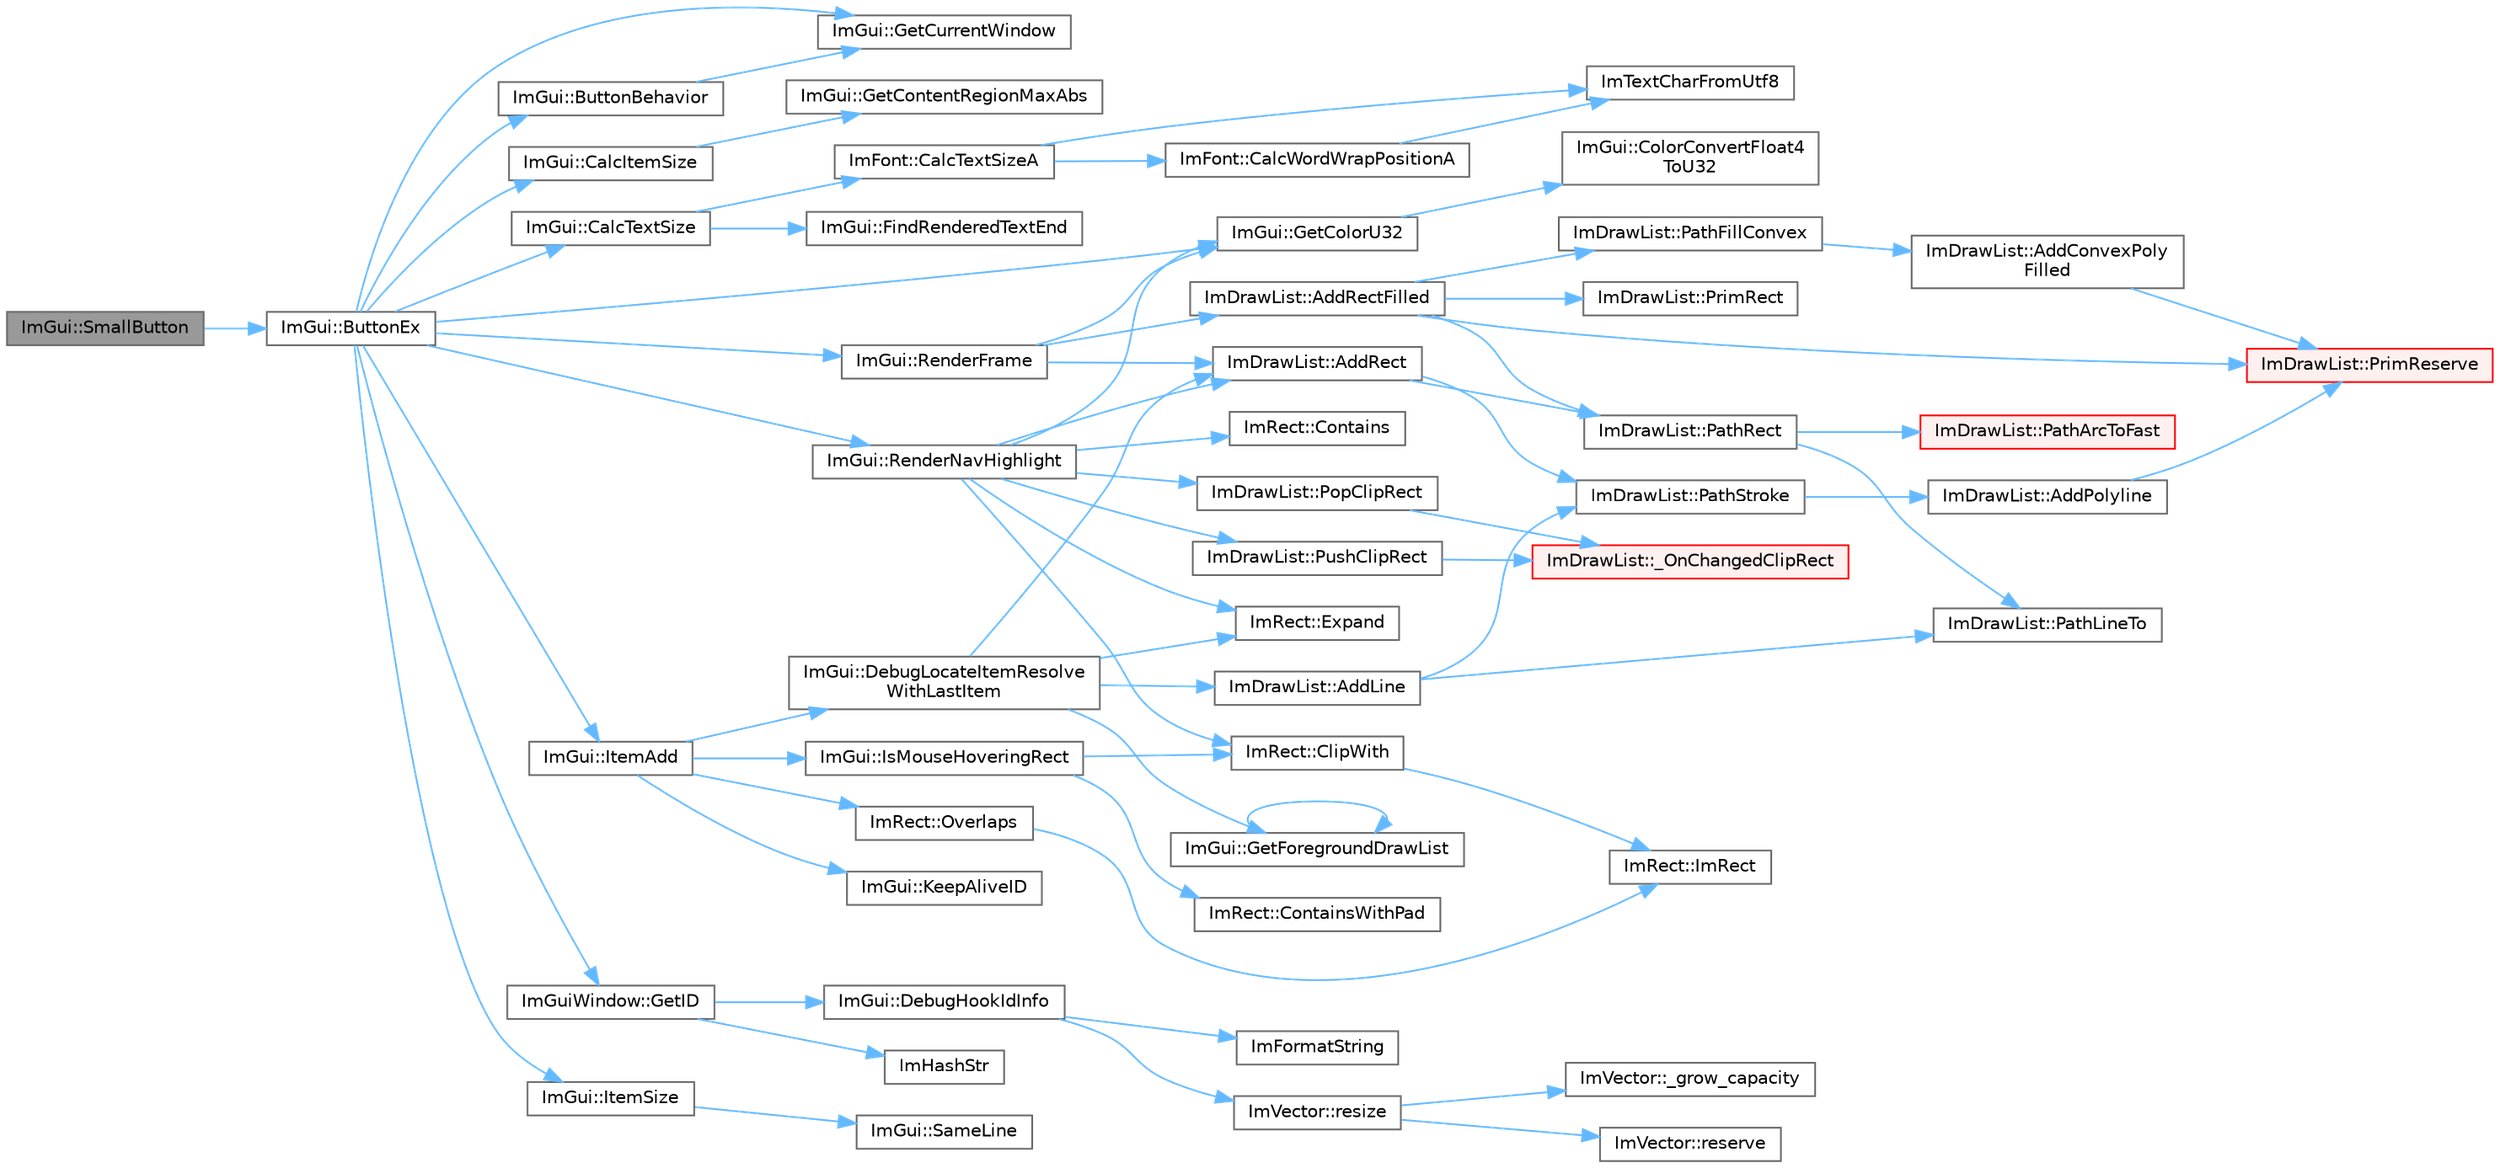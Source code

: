 digraph "ImGui::SmallButton"
{
 // LATEX_PDF_SIZE
  bgcolor="transparent";
  edge [fontname=Helvetica,fontsize=10,labelfontname=Helvetica,labelfontsize=10];
  node [fontname=Helvetica,fontsize=10,shape=box,height=0.2,width=0.4];
  rankdir="LR";
  Node1 [id="Node000001",label="ImGui::SmallButton",height=0.2,width=0.4,color="gray40", fillcolor="grey60", style="filled", fontcolor="black",tooltip=" "];
  Node1 -> Node2 [id="edge1_Node000001_Node000002",color="steelblue1",style="solid",tooltip=" "];
  Node2 [id="Node000002",label="ImGui::ButtonEx",height=0.2,width=0.4,color="grey40", fillcolor="white", style="filled",URL="$namespace_im_gui.html#ae479220c66b039874c6e4c9e9b22849f",tooltip=" "];
  Node2 -> Node3 [id="edge2_Node000002_Node000003",color="steelblue1",style="solid",tooltip=" "];
  Node3 [id="Node000003",label="ImGui::ButtonBehavior",height=0.2,width=0.4,color="grey40", fillcolor="white", style="filled",URL="$namespace_im_gui.html#a65a4f18b1bc8ce0f351687922089f374",tooltip=" "];
  Node3 -> Node4 [id="edge3_Node000003_Node000004",color="steelblue1",style="solid",tooltip=" "];
  Node4 [id="Node000004",label="ImGui::GetCurrentWindow",height=0.2,width=0.4,color="grey40", fillcolor="white", style="filled",URL="$namespace_im_gui.html#ac452417b5004ca16a814a72cff153526",tooltip=" "];
  Node2 -> Node5 [id="edge4_Node000002_Node000005",color="steelblue1",style="solid",tooltip=" "];
  Node5 [id="Node000005",label="ImGui::CalcItemSize",height=0.2,width=0.4,color="grey40", fillcolor="white", style="filled",URL="$namespace_im_gui.html#acaef0497f7982dd98bf215e50129cd9b",tooltip=" "];
  Node5 -> Node6 [id="edge5_Node000005_Node000006",color="steelblue1",style="solid",tooltip=" "];
  Node6 [id="Node000006",label="ImGui::GetContentRegionMaxAbs",height=0.2,width=0.4,color="grey40", fillcolor="white", style="filled",URL="$namespace_im_gui.html#adc4d9b0d735ffae1f1598c4df038024c",tooltip=" "];
  Node2 -> Node7 [id="edge6_Node000002_Node000007",color="steelblue1",style="solid",tooltip=" "];
  Node7 [id="Node000007",label="ImGui::CalcTextSize",height=0.2,width=0.4,color="grey40", fillcolor="white", style="filled",URL="$namespace_im_gui.html#a848b9db6cc4a186751c0ecebcaadc33b",tooltip=" "];
  Node7 -> Node8 [id="edge7_Node000007_Node000008",color="steelblue1",style="solid",tooltip=" "];
  Node8 [id="Node000008",label="ImFont::CalcTextSizeA",height=0.2,width=0.4,color="grey40", fillcolor="white", style="filled",URL="$struct_im_font.html#ad67f64fd206ad197f4b93b1a1ae27cfe",tooltip=" "];
  Node8 -> Node9 [id="edge8_Node000008_Node000009",color="steelblue1",style="solid",tooltip=" "];
  Node9 [id="Node000009",label="ImFont::CalcWordWrapPositionA",height=0.2,width=0.4,color="grey40", fillcolor="white", style="filled",URL="$struct_im_font.html#a3781bb82a1ceba919cb6c98a398c7a67",tooltip=" "];
  Node9 -> Node10 [id="edge9_Node000009_Node000010",color="steelblue1",style="solid",tooltip=" "];
  Node10 [id="Node000010",label="ImTextCharFromUtf8",height=0.2,width=0.4,color="grey40", fillcolor="white", style="filled",URL="$imgui_8cpp.html#abee86973b9888938f748a7850c2c0ff3",tooltip=" "];
  Node8 -> Node10 [id="edge10_Node000008_Node000010",color="steelblue1",style="solid",tooltip=" "];
  Node7 -> Node11 [id="edge11_Node000007_Node000011",color="steelblue1",style="solid",tooltip=" "];
  Node11 [id="Node000011",label="ImGui::FindRenderedTextEnd",height=0.2,width=0.4,color="grey40", fillcolor="white", style="filled",URL="$namespace_im_gui.html#a7671e1dbc803a31b06081b52a771d83f",tooltip=" "];
  Node2 -> Node12 [id="edge12_Node000002_Node000012",color="steelblue1",style="solid",tooltip=" "];
  Node12 [id="Node000012",label="ImGui::GetColorU32",height=0.2,width=0.4,color="grey40", fillcolor="white", style="filled",URL="$namespace_im_gui.html#a0de2d9bd347d9866511eb8d014e62556",tooltip=" "];
  Node12 -> Node13 [id="edge13_Node000012_Node000013",color="steelblue1",style="solid",tooltip=" "];
  Node13 [id="Node000013",label="ImGui::ColorConvertFloat4\lToU32",height=0.2,width=0.4,color="grey40", fillcolor="white", style="filled",URL="$namespace_im_gui.html#abe2691de0b1a71c774ab24cc91564a94",tooltip=" "];
  Node2 -> Node4 [id="edge14_Node000002_Node000004",color="steelblue1",style="solid",tooltip=" "];
  Node2 -> Node14 [id="edge15_Node000002_Node000014",color="steelblue1",style="solid",tooltip=" "];
  Node14 [id="Node000014",label="ImGuiWindow::GetID",height=0.2,width=0.4,color="grey40", fillcolor="white", style="filled",URL="$struct_im_gui_window.html#a66400a63bc0b54d7d29e08d1b1b1a42b",tooltip=" "];
  Node14 -> Node15 [id="edge16_Node000014_Node000015",color="steelblue1",style="solid",tooltip=" "];
  Node15 [id="Node000015",label="ImGui::DebugHookIdInfo",height=0.2,width=0.4,color="grey40", fillcolor="white", style="filled",URL="$namespace_im_gui.html#a5487269f4cb9fb809fd3e797411ed2d7",tooltip=" "];
  Node15 -> Node16 [id="edge17_Node000015_Node000016",color="steelblue1",style="solid",tooltip=" "];
  Node16 [id="Node000016",label="ImFormatString",height=0.2,width=0.4,color="grey40", fillcolor="white", style="filled",URL="$imgui_8cpp.html#a75ccaf7d676b1f567ba888ae42ac3809",tooltip=" "];
  Node15 -> Node17 [id="edge18_Node000015_Node000017",color="steelblue1",style="solid",tooltip=" "];
  Node17 [id="Node000017",label="ImVector::resize",height=0.2,width=0.4,color="grey40", fillcolor="white", style="filled",URL="$struct_im_vector.html#ac371dd62e56ae486b1a5038cf07eee56",tooltip=" "];
  Node17 -> Node18 [id="edge19_Node000017_Node000018",color="steelblue1",style="solid",tooltip=" "];
  Node18 [id="Node000018",label="ImVector::_grow_capacity",height=0.2,width=0.4,color="grey40", fillcolor="white", style="filled",URL="$struct_im_vector.html#a3a097635d464b1b70dc7d59996a88b28",tooltip=" "];
  Node17 -> Node19 [id="edge20_Node000017_Node000019",color="steelblue1",style="solid",tooltip=" "];
  Node19 [id="Node000019",label="ImVector::reserve",height=0.2,width=0.4,color="grey40", fillcolor="white", style="filled",URL="$struct_im_vector.html#a0f14f5736c3372157856eebb67123b75",tooltip=" "];
  Node14 -> Node20 [id="edge21_Node000014_Node000020",color="steelblue1",style="solid",tooltip=" "];
  Node20 [id="Node000020",label="ImHashStr",height=0.2,width=0.4,color="grey40", fillcolor="white", style="filled",URL="$imgui_8cpp.html#ab6659b5d67f7a3369e099ce890e12223",tooltip=" "];
  Node2 -> Node21 [id="edge22_Node000002_Node000021",color="steelblue1",style="solid",tooltip=" "];
  Node21 [id="Node000021",label="ImGui::ItemAdd",height=0.2,width=0.4,color="grey40", fillcolor="white", style="filled",URL="$namespace_im_gui.html#a5de8ecd4c80efdca1af7329a2a48121c",tooltip=" "];
  Node21 -> Node22 [id="edge23_Node000021_Node000022",color="steelblue1",style="solid",tooltip=" "];
  Node22 [id="Node000022",label="ImGui::DebugLocateItemResolve\lWithLastItem",height=0.2,width=0.4,color="grey40", fillcolor="white", style="filled",URL="$namespace_im_gui.html#ae8ab0d7dfc90af8e82db3ed9e7829219",tooltip=" "];
  Node22 -> Node23 [id="edge24_Node000022_Node000023",color="steelblue1",style="solid",tooltip=" "];
  Node23 [id="Node000023",label="ImDrawList::AddLine",height=0.2,width=0.4,color="grey40", fillcolor="white", style="filled",URL="$struct_im_draw_list.html#aa21e5a1c6e00239581f97d344fc0db61",tooltip=" "];
  Node23 -> Node24 [id="edge25_Node000023_Node000024",color="steelblue1",style="solid",tooltip=" "];
  Node24 [id="Node000024",label="ImDrawList::PathLineTo",height=0.2,width=0.4,color="grey40", fillcolor="white", style="filled",URL="$struct_im_draw_list.html#a828d944325ed58d8b57abd3647bffaaf",tooltip=" "];
  Node23 -> Node25 [id="edge26_Node000023_Node000025",color="steelblue1",style="solid",tooltip=" "];
  Node25 [id="Node000025",label="ImDrawList::PathStroke",height=0.2,width=0.4,color="grey40", fillcolor="white", style="filled",URL="$struct_im_draw_list.html#a60bf9040ef3d09b39c4ba8f5a2a68ae9",tooltip=" "];
  Node25 -> Node26 [id="edge27_Node000025_Node000026",color="steelblue1",style="solid",tooltip=" "];
  Node26 [id="Node000026",label="ImDrawList::AddPolyline",height=0.2,width=0.4,color="grey40", fillcolor="white", style="filled",URL="$struct_im_draw_list.html#abc568847b1113e624456436bfab1b307",tooltip=" "];
  Node26 -> Node27 [id="edge28_Node000026_Node000027",color="steelblue1",style="solid",tooltip=" "];
  Node27 [id="Node000027",label="ImDrawList::PrimReserve",height=0.2,width=0.4,color="red", fillcolor="#FFF0F0", style="filled",URL="$struct_im_draw_list.html#a879aa38dbfb0344e3e023d65c002c7d7",tooltip=" "];
  Node22 -> Node30 [id="edge29_Node000022_Node000030",color="steelblue1",style="solid",tooltip=" "];
  Node30 [id="Node000030",label="ImDrawList::AddRect",height=0.2,width=0.4,color="grey40", fillcolor="white", style="filled",URL="$struct_im_draw_list.html#ad96f10a3e954fe0c5b7c96d4e205af7b",tooltip=" "];
  Node30 -> Node31 [id="edge30_Node000030_Node000031",color="steelblue1",style="solid",tooltip=" "];
  Node31 [id="Node000031",label="ImDrawList::PathRect",height=0.2,width=0.4,color="grey40", fillcolor="white", style="filled",URL="$struct_im_draw_list.html#a2251eb264ed8b17a253c409787375053",tooltip=" "];
  Node31 -> Node32 [id="edge31_Node000031_Node000032",color="steelblue1",style="solid",tooltip=" "];
  Node32 [id="Node000032",label="ImDrawList::PathArcToFast",height=0.2,width=0.4,color="red", fillcolor="#FFF0F0", style="filled",URL="$struct_im_draw_list.html#a6d307c6de1a6522e76fa410e8fe96fcc",tooltip=" "];
  Node31 -> Node24 [id="edge32_Node000031_Node000024",color="steelblue1",style="solid",tooltip=" "];
  Node30 -> Node25 [id="edge33_Node000030_Node000025",color="steelblue1",style="solid",tooltip=" "];
  Node22 -> Node35 [id="edge34_Node000022_Node000035",color="steelblue1",style="solid",tooltip=" "];
  Node35 [id="Node000035",label="ImRect::Expand",height=0.2,width=0.4,color="grey40", fillcolor="white", style="filled",URL="$struct_im_rect.html#af33a7424c3341d08acd69da30c27c753",tooltip=" "];
  Node22 -> Node36 [id="edge35_Node000022_Node000036",color="steelblue1",style="solid",tooltip=" "];
  Node36 [id="Node000036",label="ImGui::GetForegroundDrawList",height=0.2,width=0.4,color="grey40", fillcolor="white", style="filled",URL="$namespace_im_gui.html#a718d48e3636f9df63e4820d0fef34e78",tooltip=" "];
  Node36 -> Node36 [id="edge36_Node000036_Node000036",color="steelblue1",style="solid",tooltip=" "];
  Node21 -> Node37 [id="edge37_Node000021_Node000037",color="steelblue1",style="solid",tooltip=" "];
  Node37 [id="Node000037",label="ImGui::IsMouseHoveringRect",height=0.2,width=0.4,color="grey40", fillcolor="white", style="filled",URL="$namespace_im_gui.html#ae0b8ea0e06c457316d6aed6c5b2a1c25",tooltip=" "];
  Node37 -> Node38 [id="edge38_Node000037_Node000038",color="steelblue1",style="solid",tooltip=" "];
  Node38 [id="Node000038",label="ImRect::ClipWith",height=0.2,width=0.4,color="grey40", fillcolor="white", style="filled",URL="$struct_im_rect.html#ac02d5cf6ce0358aea9ed9df43d368f3f",tooltip=" "];
  Node38 -> Node39 [id="edge39_Node000038_Node000039",color="steelblue1",style="solid",tooltip=" "];
  Node39 [id="Node000039",label="ImRect::ImRect",height=0.2,width=0.4,color="grey40", fillcolor="white", style="filled",URL="$struct_im_rect.html#a1e9548c8a334dfd32eaf4d399aa740e9",tooltip=" "];
  Node37 -> Node40 [id="edge40_Node000037_Node000040",color="steelblue1",style="solid",tooltip=" "];
  Node40 [id="Node000040",label="ImRect::ContainsWithPad",height=0.2,width=0.4,color="grey40", fillcolor="white", style="filled",URL="$struct_im_rect.html#a8dbab244f4e5b786faa9684eb85110fc",tooltip=" "];
  Node21 -> Node41 [id="edge41_Node000021_Node000041",color="steelblue1",style="solid",tooltip=" "];
  Node41 [id="Node000041",label="ImGui::KeepAliveID",height=0.2,width=0.4,color="grey40", fillcolor="white", style="filled",URL="$namespace_im_gui.html#a85a245c78a9f7c351636bdad6e60c488",tooltip=" "];
  Node21 -> Node42 [id="edge42_Node000021_Node000042",color="steelblue1",style="solid",tooltip=" "];
  Node42 [id="Node000042",label="ImRect::Overlaps",height=0.2,width=0.4,color="grey40", fillcolor="white", style="filled",URL="$struct_im_rect.html#a0af3bade3781e5e7c6afdf71ccfb0d43",tooltip=" "];
  Node42 -> Node39 [id="edge43_Node000042_Node000039",color="steelblue1",style="solid",tooltip=" "];
  Node2 -> Node43 [id="edge44_Node000002_Node000043",color="steelblue1",style="solid",tooltip=" "];
  Node43 [id="Node000043",label="ImGui::ItemSize",height=0.2,width=0.4,color="grey40", fillcolor="white", style="filled",URL="$namespace_im_gui.html#aeeb1ec6ae6548173dbf813e7df538c48",tooltip=" "];
  Node43 -> Node44 [id="edge45_Node000043_Node000044",color="steelblue1",style="solid",tooltip=" "];
  Node44 [id="Node000044",label="ImGui::SameLine",height=0.2,width=0.4,color="grey40", fillcolor="white", style="filled",URL="$namespace_im_gui.html#a2991c91e94f3b77a0c3411f4f3aa348e",tooltip=" "];
  Node2 -> Node45 [id="edge46_Node000002_Node000045",color="steelblue1",style="solid",tooltip=" "];
  Node45 [id="Node000045",label="ImGui::RenderFrame",height=0.2,width=0.4,color="grey40", fillcolor="white", style="filled",URL="$namespace_im_gui.html#a621ba649568ede3939d4f10d83b86d04",tooltip=" "];
  Node45 -> Node30 [id="edge47_Node000045_Node000030",color="steelblue1",style="solid",tooltip=" "];
  Node45 -> Node46 [id="edge48_Node000045_Node000046",color="steelblue1",style="solid",tooltip=" "];
  Node46 [id="Node000046",label="ImDrawList::AddRectFilled",height=0.2,width=0.4,color="grey40", fillcolor="white", style="filled",URL="$struct_im_draw_list.html#a6b16ab764160b0251d2e7b3bd08c1ffc",tooltip=" "];
  Node46 -> Node47 [id="edge49_Node000046_Node000047",color="steelblue1",style="solid",tooltip=" "];
  Node47 [id="Node000047",label="ImDrawList::PathFillConvex",height=0.2,width=0.4,color="grey40", fillcolor="white", style="filled",URL="$struct_im_draw_list.html#aea9301cb99ebf4b27f5d3959017567c9",tooltip=" "];
  Node47 -> Node48 [id="edge50_Node000047_Node000048",color="steelblue1",style="solid",tooltip=" "];
  Node48 [id="Node000048",label="ImDrawList::AddConvexPoly\lFilled",height=0.2,width=0.4,color="grey40", fillcolor="white", style="filled",URL="$struct_im_draw_list.html#ad2accc0a74845b08bd0e6fae6183d6d0",tooltip=" "];
  Node48 -> Node27 [id="edge51_Node000048_Node000027",color="steelblue1",style="solid",tooltip=" "];
  Node46 -> Node31 [id="edge52_Node000046_Node000031",color="steelblue1",style="solid",tooltip=" "];
  Node46 -> Node49 [id="edge53_Node000046_Node000049",color="steelblue1",style="solid",tooltip=" "];
  Node49 [id="Node000049",label="ImDrawList::PrimRect",height=0.2,width=0.4,color="grey40", fillcolor="white", style="filled",URL="$struct_im_draw_list.html#ae2be093563f1d20b8190b7c423113925",tooltip=" "];
  Node46 -> Node27 [id="edge54_Node000046_Node000027",color="steelblue1",style="solid",tooltip=" "];
  Node45 -> Node12 [id="edge55_Node000045_Node000012",color="steelblue1",style="solid",tooltip=" "];
  Node2 -> Node50 [id="edge56_Node000002_Node000050",color="steelblue1",style="solid",tooltip=" "];
  Node50 [id="Node000050",label="ImGui::RenderNavHighlight",height=0.2,width=0.4,color="grey40", fillcolor="white", style="filled",URL="$namespace_im_gui.html#add2e040b97eeb0857dc7d02876b07b72",tooltip=" "];
  Node50 -> Node30 [id="edge57_Node000050_Node000030",color="steelblue1",style="solid",tooltip=" "];
  Node50 -> Node38 [id="edge58_Node000050_Node000038",color="steelblue1",style="solid",tooltip=" "];
  Node50 -> Node51 [id="edge59_Node000050_Node000051",color="steelblue1",style="solid",tooltip=" "];
  Node51 [id="Node000051",label="ImRect::Contains",height=0.2,width=0.4,color="grey40", fillcolor="white", style="filled",URL="$struct_im_rect.html#ac583156fd0e9306181fff5d120b262ea",tooltip=" "];
  Node50 -> Node35 [id="edge60_Node000050_Node000035",color="steelblue1",style="solid",tooltip=" "];
  Node50 -> Node12 [id="edge61_Node000050_Node000012",color="steelblue1",style="solid",tooltip=" "];
  Node50 -> Node52 [id="edge62_Node000050_Node000052",color="steelblue1",style="solid",tooltip=" "];
  Node52 [id="Node000052",label="ImDrawList::PopClipRect",height=0.2,width=0.4,color="grey40", fillcolor="white", style="filled",URL="$struct_im_draw_list.html#a44f40c59ca755f559020f5a7fa81103a",tooltip=" "];
  Node52 -> Node53 [id="edge63_Node000052_Node000053",color="steelblue1",style="solid",tooltip=" "];
  Node53 [id="Node000053",label="ImDrawList::_OnChangedClipRect",height=0.2,width=0.4,color="red", fillcolor="#FFF0F0", style="filled",URL="$struct_im_draw_list.html#a8e51ddbe1f9732bc271ce807bec23f54",tooltip=" "];
  Node50 -> Node54 [id="edge64_Node000050_Node000054",color="steelblue1",style="solid",tooltip=" "];
  Node54 [id="Node000054",label="ImDrawList::PushClipRect",height=0.2,width=0.4,color="grey40", fillcolor="white", style="filled",URL="$struct_im_draw_list.html#a608a9d9a83715ba87dced8321ed64329",tooltip=" "];
  Node54 -> Node53 [id="edge65_Node000054_Node000053",color="steelblue1",style="solid",tooltip=" "];
}
